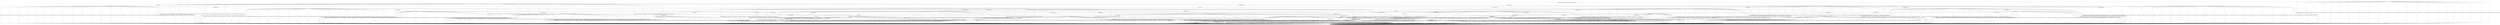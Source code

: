 digraph g {

	s0 [shape="circle" label="s0"];
	s1 [shape="circle" label="s1"];
	s2 [shape="circle" label="s2"];
	s3 [shape="circle" label="s3"];
	s4 [shape="circle" label="s4"];
	s5 [shape="circle" label="s5"];
	s6 [shape="circle" label="s6"];
	s7 [shape="circle" label="s7"];
	s8 [shape="circle" label="s8"];
	s9 [shape="circle" label="s9"];
	s10 [shape="circle" label="s10"];
	s11 [shape="circle" label="s11"];
	s12 [shape="circle" label="s12"];
	s13 [shape="circle" label="s13"];
	s14 [shape="circle" label="s14"];
	s15 [shape="circle" label="s15"];
	s16 [shape="circle" label="s16"];
	s17 [shape="circle" label="s17"];
	s18 [shape="circle" label="s18"];
	s19 [shape="circle" label="s19"];
	s20 [shape="circle" label="s20"];
	s21 [shape="circle" label="s21"];
	s22 [shape="circle" label="s22"];
	s23 [shape="circle" label="s23"];
	s24 [shape="circle" label="s24"];
	s25 [shape="circle" label="s25"];
	s26 [shape="circle" label="s26"];
	s0 -> s1 [label="ClientHelloRSAReset / SERVER_HELLOCERTIFICATECERTIFICATE_REQUESTSERVER_HELLO_DONE"];
	s0 -> s2 [label="ClientKeyExchange / Alert1.0ConnectionClosed"];
	s0 -> s2 [label="EmptyCertificate / Alert1.0ConnectionClosed"];
	s0 -> s2 [label="ChangeCipherSpec / Alert1.0ConnectionClosed"];
	s0 -> s2 [label="Finished / Alert1.0ConnectionClosed"];
	s0 -> s2 [label="ApplicationData / Alert2.10ConnectionClosed"];
	s0 -> s2 [label="ApplicationDataEmpty / Alert1.0ConnectionClosed"];
	s0 -> s2 [label="ClientCertificateValid / Alert1.0ConnectionClosed"];
	s0 -> s2 [label="ClientCertificateInvalid / Alert1.0ConnectionClosed"];
	s0 -> s2 [label="ClientCertificateVerify / Alert1.0ConnectionClosed"];
	s0 -> s2 [label="CertificateRequest / Alert2.10ConnectionClosed"];
	s0 -> s2 [label="HelloVerifyRequest / Alert2.10ConnectionClosed"];
	s0 -> s2 [label="DHClientKeyExchange / Alert1.0ConnectionClosed"];
	s0 -> s2 [label="DHEServerKeyExchange / Alert1.0ConnectionClosed"];
	s0 -> s2 [label="ECDHClientKeyExchange / Alert1.0ConnectionClosed"];
	s0 -> s2 [label="ECDHEServerKeyExchange / Alert1.0ConnectionClosed"];
	s0 -> s2 [label="ServerHelloDone / Alert1.0ConnectionClosed"];
	s0 -> s2 [label="Alert / Alert1.0ConnectionClosed"];
	s0 -> s2 [label="SSL2ClientHello / Alert1.0ConnectionClosed"];
	s0 -> s2 [label="HelloRequest / Alert2.10ConnectionClosed"];
	s0 -> s2 [label="EncryptedExtensionMessage / Alert1.0ConnectionClosed"];
	s0 -> s2 [label="ServerHello / Alert2.10ConnectionClosed"];
	s0 -> s2 [label="ClientCertificateVerifyInvalid / Alert1.0ConnectionClosed"];
	s1 -> s2 [label="ClientHelloRSAReset / Alert1.0ConnectionClosed"];
	s1 -> s2 [label="ClientKeyExchange / Alert1.0ConnectionClosed"];
	s1 -> s2 [label="EmptyCertificate / Alert1.0ConnectionClosed"];
	s1 -> s2 [label="ChangeCipherSpec / Alert1.0ConnectionClosed"];
	s1 -> s2 [label="Finished / Alert1.0ConnectionClosed"];
	s1 -> s2 [label="ApplicationData / Alert2.10ConnectionClosed"];
	s1 -> s2 [label="ApplicationDataEmpty / Alert1.0ConnectionClosed"];
	s1 -> s3 [label="ClientCertificateValid / Empty"];
	s1 -> s2 [label="ClientCertificateInvalid / Alert1.0ConnectionClosed"];
	s1 -> s2 [label="ClientCertificateVerify / Alert1.0ConnectionClosed"];
	s1 -> s4 [label="CertificateRequest / Empty"];
	s1 -> s2 [label="HelloVerifyRequest / Alert1.0ConnectionClosed"];
	s1 -> s2 [label="DHClientKeyExchange / Alert1.0ConnectionClosed"];
	s1 -> s2 [label="DHEServerKeyExchange / Alert1.0ConnectionClosed"];
	s1 -> s2 [label="ECDHClientKeyExchange / Alert1.0ConnectionClosed"];
	s1 -> s2 [label="ECDHEServerKeyExchange / Alert1.0ConnectionClosed"];
	s1 -> s2 [label="ServerHelloDone / Alert1.0ConnectionClosed"];
	s1 -> s2 [label="Alert / Alert1.0ConnectionClosed"];
	s1 -> s2 [label="SSL2ClientHello / Alert1.0ConnectionClosed"];
	s1 -> s2 [label="HelloRequest / Alert2.10ConnectionClosed"];
	s1 -> s2 [label="EncryptedExtensionMessage / Alert1.0ConnectionClosed"];
	s1 -> s6 [label="ServerHello / Empty"];
	s1 -> s2 [label="ClientCertificateVerifyInvalid / Alert1.0ConnectionClosed"];
	s2 -> s2 [label="ClientHelloRSAReset / ConnectionClosed"];
	s2 -> s2 [label="ClientKeyExchange / ConnectionClosed"];
	s2 -> s2 [label="EmptyCertificate / ConnectionClosed"];
	s2 -> s2 [label="ChangeCipherSpec / ConnectionClosed"];
	s2 -> s2 [label="Finished / ConnectionClosed"];
	s2 -> s2 [label="ApplicationData / ConnectionClosed"];
	s2 -> s2 [label="ApplicationDataEmpty / ConnectionClosed"];
	s2 -> s2 [label="ClientCertificateValid / ConnectionClosed"];
	s2 -> s2 [label="ClientCertificateInvalid / ConnectionClosed"];
	s2 -> s2 [label="ClientCertificateVerify / ConnectionClosed"];
	s2 -> s2 [label="CertificateRequest / ConnectionClosed"];
	s2 -> s2 [label="HelloVerifyRequest / ConnectionClosed"];
	s2 -> s2 [label="DHClientKeyExchange / ConnectionClosed"];
	s2 -> s2 [label="DHEServerKeyExchange / ConnectionClosed"];
	s2 -> s2 [label="ECDHClientKeyExchange / ConnectionClosed"];
	s2 -> s2 [label="ECDHEServerKeyExchange / ConnectionClosed"];
	s2 -> s2 [label="ServerHelloDone / ConnectionClosed"];
	s2 -> s2 [label="Alert / ConnectionClosed"];
	s2 -> s2 [label="SSL2ClientHello / ConnectionClosed"];
	s2 -> s2 [label="HelloRequest / ConnectionClosed"];
	s2 -> s2 [label="EncryptedExtensionMessage / ConnectionClosed"];
	s2 -> s2 [label="ServerHello / ConnectionClosed"];
	s2 -> s2 [label="ClientCertificateVerifyInvalid / ConnectionClosed"];
	s3 -> s2 [label="ClientHelloRSAReset / Alert1.0ConnectionClosed"];
	s3 -> s9 [label="ClientKeyExchange / Empty"];
	s3 -> s2 [label="EmptyCertificate / Alert1.0ConnectionClosed"];
	s3 -> s2 [label="ChangeCipherSpec / Alert1.0ConnectionClosed"];
	s3 -> s2 [label="Finished / Alert1.0ConnectionClosed"];
	s3 -> s2 [label="ApplicationData / Alert2.10ConnectionClosed"];
	s3 -> s2 [label="ApplicationDataEmpty / Alert1.0ConnectionClosed"];
	s3 -> s2 [label="ClientCertificateValid / Alert1.0ConnectionClosed"];
	s3 -> s2 [label="ClientCertificateInvalid / Alert1.0ConnectionClosed"];
	s3 -> s2 [label="ClientCertificateVerify / Alert1.0ConnectionClosed"];
	s3 -> s5 [label="CertificateRequest / Empty"];
	s3 -> s2 [label="HelloVerifyRequest / Alert1.0ConnectionClosed"];
	s3 -> s2 [label="DHClientKeyExchange / Alert1.0ConnectionClosed"];
	s3 -> s2 [label="DHEServerKeyExchange / Alert1.0ConnectionClosed"];
	s3 -> s2 [label="ECDHClientKeyExchange / Alert1.0ConnectionClosed"];
	s3 -> s2 [label="ECDHEServerKeyExchange / Alert1.0ConnectionClosed"];
	s3 -> s13 [label="ServerHelloDone / Empty"];
	s3 -> s2 [label="Alert / Alert1.0ConnectionClosed"];
	s3 -> s2 [label="SSL2ClientHello / Alert1.0ConnectionClosed"];
	s3 -> s2 [label="HelloRequest / Alert2.10ConnectionClosed"];
	s3 -> s2 [label="EncryptedExtensionMessage / Alert1.0ConnectionClosed"];
	s3 -> s7 [label="ServerHello / Empty"];
	s3 -> s2 [label="ClientCertificateVerifyInvalid / Alert1.0ConnectionClosed"];
	s4 -> s2 [label="ClientHelloRSAReset / Alert1.0ConnectionClosed"];
	s4 -> s2 [label="ClientKeyExchange / Alert1.0ConnectionClosed"];
	s4 -> s2 [label="EmptyCertificate / Alert1.0ConnectionClosed"];
	s4 -> s2 [label="ChangeCipherSpec / Alert1.0ConnectionClosed"];
	s4 -> s2 [label="Finished / Alert1.0ConnectionClosed"];
	s4 -> s2 [label="ApplicationData / Alert2.10ConnectionClosed"];
	s4 -> s2 [label="ApplicationDataEmpty / Alert1.0ConnectionClosed"];
	s4 -> s5 [label="ClientCertificateValid / Empty"];
	s4 -> s2 [label="ClientCertificateInvalid / Alert1.0ConnectionClosed"];
	s4 -> s2 [label="ClientCertificateVerify / Alert1.0ConnectionClosed"];
	s4 -> s2 [label="CertificateRequest / Alert1.0ConnectionClosed"];
	s4 -> s2 [label="HelloVerifyRequest / Alert1.0ConnectionClosed"];
	s4 -> s2 [label="DHClientKeyExchange / Alert1.0ConnectionClosed"];
	s4 -> s2 [label="DHEServerKeyExchange / Alert1.0ConnectionClosed"];
	s4 -> s2 [label="ECDHClientKeyExchange / Alert1.0ConnectionClosed"];
	s4 -> s2 [label="ECDHEServerKeyExchange / Alert1.0ConnectionClosed"];
	s4 -> s2 [label="ServerHelloDone / Alert1.0ConnectionClosed"];
	s4 -> s2 [label="Alert / Alert1.0ConnectionClosed"];
	s4 -> s2 [label="SSL2ClientHello / Alert1.0ConnectionClosed"];
	s4 -> s2 [label="HelloRequest / Alert2.10ConnectionClosed"];
	s4 -> s2 [label="EncryptedExtensionMessage / Alert1.0ConnectionClosed"];
	s4 -> s8 [label="ServerHello / Empty"];
	s4 -> s2 [label="ClientCertificateVerifyInvalid / Alert1.0ConnectionClosed"];
	s5 -> s2 [label="ClientHelloRSAReset / Alert1.0ConnectionClosed"];
	s5 -> s10 [label="ClientKeyExchange / Empty"];
	s5 -> s2 [label="EmptyCertificate / Alert1.0ConnectionClosed"];
	s5 -> s2 [label="ChangeCipherSpec / Alert1.0ConnectionClosed"];
	s5 -> s2 [label="Finished / Alert1.0ConnectionClosed"];
	s5 -> s2 [label="ApplicationData / Alert2.10ConnectionClosed"];
	s5 -> s2 [label="ApplicationDataEmpty / Alert1.0ConnectionClosed"];
	s5 -> s2 [label="ClientCertificateValid / Alert1.0ConnectionClosed"];
	s5 -> s2 [label="ClientCertificateInvalid / Alert1.0ConnectionClosed"];
	s5 -> s2 [label="ClientCertificateVerify / Alert1.0ConnectionClosed"];
	s5 -> s2 [label="CertificateRequest / Alert1.0ConnectionClosed"];
	s5 -> s2 [label="HelloVerifyRequest / Alert1.0ConnectionClosed"];
	s5 -> s2 [label="DHClientKeyExchange / Alert1.0ConnectionClosed"];
	s5 -> s2 [label="DHEServerKeyExchange / Alert1.0ConnectionClosed"];
	s5 -> s2 [label="ECDHClientKeyExchange / Alert1.0ConnectionClosed"];
	s5 -> s2 [label="ECDHEServerKeyExchange / Alert1.0ConnectionClosed"];
	s5 -> s15 [label="ServerHelloDone / Empty"];
	s5 -> s2 [label="Alert / Alert1.0ConnectionClosed"];
	s5 -> s2 [label="SSL2ClientHello / Alert1.0ConnectionClosed"];
	s5 -> s2 [label="HelloRequest / Alert2.10ConnectionClosed"];
	s5 -> s2 [label="EncryptedExtensionMessage / Alert1.0ConnectionClosed"];
	s5 -> s12 [label="ServerHello / Empty"];
	s5 -> s2 [label="ClientCertificateVerifyInvalid / Alert1.0ConnectionClosed"];
	s6 -> s2 [label="ClientHelloRSAReset / Alert1.0ConnectionClosed"];
	s6 -> s2 [label="ClientKeyExchange / Alert1.0ConnectionClosed"];
	s6 -> s2 [label="EmptyCertificate / Alert1.0ConnectionClosed"];
	s6 -> s2 [label="ChangeCipherSpec / Alert1.0ConnectionClosed"];
	s6 -> s2 [label="Finished / Alert1.0ConnectionClosed"];
	s6 -> s2 [label="ApplicationData / Alert2.10ConnectionClosed"];
	s6 -> s2 [label="ApplicationDataEmpty / Alert1.0ConnectionClosed"];
	s6 -> s7 [label="ClientCertificateValid / Empty"];
	s6 -> s2 [label="ClientCertificateInvalid / Alert1.0ConnectionClosed"];
	s6 -> s2 [label="ClientCertificateVerify / Alert1.0ConnectionClosed"];
	s6 -> s8 [label="CertificateRequest / Empty"];
	s6 -> s2 [label="HelloVerifyRequest / Alert1.0ConnectionClosed"];
	s6 -> s2 [label="DHClientKeyExchange / Alert1.0ConnectionClosed"];
	s6 -> s2 [label="DHEServerKeyExchange / Alert1.0ConnectionClosed"];
	s6 -> s2 [label="ECDHClientKeyExchange / Alert1.0ConnectionClosed"];
	s6 -> s2 [label="ECDHEServerKeyExchange / Alert1.0ConnectionClosed"];
	s6 -> s2 [label="ServerHelloDone / Alert1.0ConnectionClosed"];
	s6 -> s2 [label="Alert / Alert1.0ConnectionClosed"];
	s6 -> s2 [label="SSL2ClientHello / Alert1.0ConnectionClosed"];
	s6 -> s2 [label="HelloRequest / Alert2.10ConnectionClosed"];
	s6 -> s2 [label="EncryptedExtensionMessage / Alert1.0ConnectionClosed"];
	s6 -> s2 [label="ServerHello / Alert1.0ConnectionClosed"];
	s6 -> s2 [label="ClientCertificateVerifyInvalid / Alert1.0ConnectionClosed"];
	s7 -> s2 [label="ClientHelloRSAReset / Alert1.0ConnectionClosed"];
	s7 -> s11 [label="ClientKeyExchange / Empty"];
	s7 -> s2 [label="EmptyCertificate / Alert1.0ConnectionClosed"];
	s7 -> s2 [label="ChangeCipherSpec / Alert1.0ConnectionClosed"];
	s7 -> s2 [label="Finished / Alert1.0ConnectionClosed"];
	s7 -> s2 [label="ApplicationData / Alert2.10ConnectionClosed"];
	s7 -> s2 [label="ApplicationDataEmpty / Alert1.0ConnectionClosed"];
	s7 -> s2 [label="ClientCertificateValid / Alert1.0ConnectionClosed"];
	s7 -> s2 [label="ClientCertificateInvalid / Alert1.0ConnectionClosed"];
	s7 -> s2 [label="ClientCertificateVerify / Alert1.0ConnectionClosed"];
	s7 -> s12 [label="CertificateRequest / Empty"];
	s7 -> s2 [label="HelloVerifyRequest / Alert1.0ConnectionClosed"];
	s7 -> s2 [label="DHClientKeyExchange / Alert1.0ConnectionClosed"];
	s7 -> s2 [label="DHEServerKeyExchange / Alert1.0ConnectionClosed"];
	s7 -> s2 [label="ECDHClientKeyExchange / Alert1.0ConnectionClosed"];
	s7 -> s2 [label="ECDHEServerKeyExchange / Alert1.0ConnectionClosed"];
	s7 -> s16 [label="ServerHelloDone / Empty"];
	s7 -> s2 [label="Alert / Alert1.0ConnectionClosed"];
	s7 -> s2 [label="SSL2ClientHello / Alert1.0ConnectionClosed"];
	s7 -> s2 [label="HelloRequest / Alert2.10ConnectionClosed"];
	s7 -> s2 [label="EncryptedExtensionMessage / Alert1.0ConnectionClosed"];
	s7 -> s2 [label="ServerHello / Alert1.0ConnectionClosed"];
	s7 -> s2 [label="ClientCertificateVerifyInvalid / Alert1.0ConnectionClosed"];
	s8 -> s2 [label="ClientHelloRSAReset / Alert1.0ConnectionClosed"];
	s8 -> s2 [label="ClientKeyExchange / Alert1.0ConnectionClosed"];
	s8 -> s2 [label="EmptyCertificate / Alert1.0ConnectionClosed"];
	s8 -> s2 [label="ChangeCipherSpec / Alert1.0ConnectionClosed"];
	s8 -> s2 [label="Finished / Alert1.0ConnectionClosed"];
	s8 -> s2 [label="ApplicationData / Alert2.10ConnectionClosed"];
	s8 -> s2 [label="ApplicationDataEmpty / Alert1.0ConnectionClosed"];
	s8 -> s12 [label="ClientCertificateValid / Empty"];
	s8 -> s2 [label="ClientCertificateInvalid / Alert1.0ConnectionClosed"];
	s8 -> s2 [label="ClientCertificateVerify / Alert1.0ConnectionClosed"];
	s8 -> s2 [label="CertificateRequest / Alert1.0ConnectionClosed"];
	s8 -> s2 [label="HelloVerifyRequest / Alert1.0ConnectionClosed"];
	s8 -> s2 [label="DHClientKeyExchange / Alert1.0ConnectionClosed"];
	s8 -> s2 [label="DHEServerKeyExchange / Alert1.0ConnectionClosed"];
	s8 -> s2 [label="ECDHClientKeyExchange / Alert1.0ConnectionClosed"];
	s8 -> s2 [label="ECDHEServerKeyExchange / Alert1.0ConnectionClosed"];
	s8 -> s2 [label="ServerHelloDone / Alert1.0ConnectionClosed"];
	s8 -> s2 [label="Alert / Alert1.0ConnectionClosed"];
	s8 -> s2 [label="SSL2ClientHello / Alert1.0ConnectionClosed"];
	s8 -> s2 [label="HelloRequest / Alert2.10ConnectionClosed"];
	s8 -> s2 [label="EncryptedExtensionMessage / Alert1.0ConnectionClosed"];
	s8 -> s2 [label="ServerHello / Alert1.0ConnectionClosed"];
	s8 -> s2 [label="ClientCertificateVerifyInvalid / Alert1.0ConnectionClosed"];
	s9 -> s2 [label="ClientHelloRSAReset / Alert1.0ConnectionClosed"];
	s9 -> s2 [label="ClientKeyExchange / Alert1.0ConnectionClosed"];
	s9 -> s2 [label="EmptyCertificate / Alert1.0ConnectionClosed"];
	s9 -> s2 [label="ChangeCipherSpec / Alert1.0ConnectionClosed"];
	s9 -> s2 [label="Finished / Alert1.0ConnectionClosed"];
	s9 -> s2 [label="ApplicationData / Alert2.10ConnectionClosed"];
	s9 -> s2 [label="ApplicationDataEmpty / Alert1.0ConnectionClosed"];
	s9 -> s2 [label="ClientCertificateValid / Alert1.0ConnectionClosed"];
	s9 -> s2 [label="ClientCertificateInvalid / Alert1.0ConnectionClosed"];
	s9 -> s20 [label="ClientCertificateVerify / Empty"];
	s9 -> s24 [label="CertificateRequest / Empty"];
	s9 -> s2 [label="HelloVerifyRequest / Alert1.0ConnectionClosed"];
	s9 -> s2 [label="DHClientKeyExchange / Alert1.0ConnectionClosed"];
	s9 -> s2 [label="DHEServerKeyExchange / Alert1.0ConnectionClosed"];
	s9 -> s2 [label="ECDHClientKeyExchange / Alert1.0ConnectionClosed"];
	s9 -> s2 [label="ECDHEServerKeyExchange / Alert1.0ConnectionClosed"];
	s9 -> s25 [label="ServerHelloDone / Empty"];
	s9 -> s2 [label="Alert / Alert1.0ConnectionClosed"];
	s9 -> s2 [label="SSL2ClientHello / Alert1.0ConnectionClosed"];
	s9 -> s2 [label="HelloRequest / Alert2.10ConnectionClosed"];
	s9 -> s2 [label="EncryptedExtensionMessage / Alert1.0ConnectionClosed"];
	s9 -> s26 [label="ServerHello / Empty"];
	s9 -> s2 [label="ClientCertificateVerifyInvalid / Alert1.0ConnectionClosed"];
	s10 -> s2 [label="ClientHelloRSAReset / Alert1.0ConnectionClosed"];
	s10 -> s2 [label="ClientKeyExchange / Alert1.0ConnectionClosed"];
	s10 -> s2 [label="EmptyCertificate / Alert1.0ConnectionClosed"];
	s10 -> s2 [label="ChangeCipherSpec / Alert1.0ConnectionClosed"];
	s10 -> s2 [label="Finished / Alert1.0ConnectionClosed"];
	s10 -> s2 [label="ApplicationData / Alert2.10ConnectionClosed"];
	s10 -> s2 [label="ApplicationDataEmpty / Alert1.0ConnectionClosed"];
	s10 -> s2 [label="ClientCertificateValid / Alert1.0ConnectionClosed"];
	s10 -> s2 [label="ClientCertificateInvalid / Alert1.0ConnectionClosed"];
	s10 -> s21 [label="ClientCertificateVerify / Empty"];
	s10 -> s2 [label="CertificateRequest / Alert1.0ConnectionClosed"];
	s10 -> s2 [label="HelloVerifyRequest / Alert1.0ConnectionClosed"];
	s10 -> s2 [label="DHClientKeyExchange / Alert1.0ConnectionClosed"];
	s10 -> s2 [label="DHEServerKeyExchange / Alert1.0ConnectionClosed"];
	s10 -> s2 [label="ECDHClientKeyExchange / Alert1.0ConnectionClosed"];
	s10 -> s2 [label="ECDHEServerKeyExchange / Alert1.0ConnectionClosed"];
	s10 -> s17 [label="ServerHelloDone / Empty"];
	s10 -> s2 [label="Alert / Alert1.0ConnectionClosed"];
	s10 -> s2 [label="SSL2ClientHello / Alert1.0ConnectionClosed"];
	s10 -> s2 [label="HelloRequest / Alert2.10ConnectionClosed"];
	s10 -> s2 [label="EncryptedExtensionMessage / Alert1.0ConnectionClosed"];
	s10 -> s18 [label="ServerHello / Empty"];
	s10 -> s2 [label="ClientCertificateVerifyInvalid / Alert1.0ConnectionClosed"];
	s11 -> s2 [label="ClientHelloRSAReset / Alert1.0ConnectionClosed"];
	s11 -> s2 [label="ClientKeyExchange / Alert1.0ConnectionClosed"];
	s11 -> s2 [label="EmptyCertificate / Alert1.0ConnectionClosed"];
	s11 -> s2 [label="ChangeCipherSpec / Alert1.0ConnectionClosed"];
	s11 -> s2 [label="Finished / Alert1.0ConnectionClosed"];
	s11 -> s2 [label="ApplicationData / Alert2.10ConnectionClosed"];
	s11 -> s2 [label="ApplicationDataEmpty / Alert1.0ConnectionClosed"];
	s11 -> s2 [label="ClientCertificateValid / Alert1.0ConnectionClosed"];
	s11 -> s2 [label="ClientCertificateInvalid / Alert1.0ConnectionClosed"];
	s11 -> s23 [label="ClientCertificateVerify / Empty"];
	s11 -> s18 [label="CertificateRequest / Empty"];
	s11 -> s2 [label="HelloVerifyRequest / Alert1.0ConnectionClosed"];
	s11 -> s2 [label="DHClientKeyExchange / Alert1.0ConnectionClosed"];
	s11 -> s2 [label="DHEServerKeyExchange / Alert1.0ConnectionClosed"];
	s11 -> s2 [label="ECDHClientKeyExchange / Alert1.0ConnectionClosed"];
	s11 -> s2 [label="ECDHEServerKeyExchange / Alert1.0ConnectionClosed"];
	s11 -> s19 [label="ServerHelloDone / Empty"];
	s11 -> s2 [label="Alert / Alert1.0ConnectionClosed"];
	s11 -> s2 [label="SSL2ClientHello / Alert1.0ConnectionClosed"];
	s11 -> s2 [label="HelloRequest / Alert2.10ConnectionClosed"];
	s11 -> s2 [label="EncryptedExtensionMessage / Alert1.0ConnectionClosed"];
	s11 -> s2 [label="ServerHello / Alert1.0ConnectionClosed"];
	s11 -> s2 [label="ClientCertificateVerifyInvalid / Alert1.0ConnectionClosed"];
	s12 -> s2 [label="ClientHelloRSAReset / Alert1.0ConnectionClosed"];
	s12 -> s18 [label="ClientKeyExchange / Empty"];
	s12 -> s2 [label="EmptyCertificate / Alert1.0ConnectionClosed"];
	s12 -> s2 [label="ChangeCipherSpec / Alert1.0ConnectionClosed"];
	s12 -> s2 [label="Finished / Alert1.0ConnectionClosed"];
	s12 -> s2 [label="ApplicationData / Alert2.10ConnectionClosed"];
	s12 -> s2 [label="ApplicationDataEmpty / Alert1.0ConnectionClosed"];
	s12 -> s2 [label="ClientCertificateValid / Alert1.0ConnectionClosed"];
	s12 -> s2 [label="ClientCertificateInvalid / Alert1.0ConnectionClosed"];
	s12 -> s2 [label="ClientCertificateVerify / Alert1.0ConnectionClosed"];
	s12 -> s2 [label="CertificateRequest / Alert1.0ConnectionClosed"];
	s12 -> s2 [label="HelloVerifyRequest / Alert1.0ConnectionClosed"];
	s12 -> s2 [label="DHClientKeyExchange / Alert1.0ConnectionClosed"];
	s12 -> s2 [label="DHEServerKeyExchange / Alert1.0ConnectionClosed"];
	s12 -> s2 [label="ECDHClientKeyExchange / Alert1.0ConnectionClosed"];
	s12 -> s2 [label="ECDHEServerKeyExchange / Alert1.0ConnectionClosed"];
	s12 -> s12 [label="ServerHelloDone / Empty"];
	s12 -> s2 [label="Alert / Alert1.0ConnectionClosed"];
	s12 -> s2 [label="SSL2ClientHello / Alert1.0ConnectionClosed"];
	s12 -> s2 [label="HelloRequest / Alert2.10ConnectionClosed"];
	s12 -> s2 [label="EncryptedExtensionMessage / Alert1.0ConnectionClosed"];
	s12 -> s2 [label="ServerHello / Alert1.0ConnectionClosed"];
	s12 -> s2 [label="ClientCertificateVerifyInvalid / Alert1.0ConnectionClosed"];
	s13 -> s2 [label="ClientHelloRSAReset / Alert1.0ConnectionClosed"];
	s13 -> s14 [label="ClientKeyExchange / Empty"];
	s13 -> s2 [label="EmptyCertificate / Alert1.0ConnectionClosed"];
	s13 -> s2 [label="ChangeCipherSpec / Alert1.0ConnectionClosed"];
	s13 -> s2 [label="Finished / Alert1.0ConnectionClosed"];
	s13 -> s2 [label="ApplicationData / Alert2.10ConnectionClosed"];
	s13 -> s2 [label="ApplicationDataEmpty / Alert1.0ConnectionClosed"];
	s13 -> s2 [label="ClientCertificateValid / Alert1.0ConnectionClosed"];
	s13 -> s2 [label="ClientCertificateInvalid / Alert1.0ConnectionClosed"];
	s13 -> s2 [label="ClientCertificateVerify / Alert1.0ConnectionClosed"];
	s13 -> s15 [label="CertificateRequest / Empty"];
	s13 -> s2 [label="HelloVerifyRequest / Alert1.0ConnectionClosed"];
	s13 -> s2 [label="DHClientKeyExchange / Alert1.0ConnectionClosed"];
	s13 -> s2 [label="DHEServerKeyExchange / Alert1.0ConnectionClosed"];
	s13 -> s2 [label="ECDHClientKeyExchange / Alert1.0ConnectionClosed"];
	s13 -> s2 [label="ECDHEServerKeyExchange / Alert1.0ConnectionClosed"];
	s13 -> s2 [label="ServerHelloDone / Alert1.0ConnectionClosed"];
	s13 -> s2 [label="Alert / Alert1.0ConnectionClosed"];
	s13 -> s2 [label="SSL2ClientHello / Alert1.0ConnectionClosed"];
	s13 -> s2 [label="HelloRequest / Alert2.10ConnectionClosed"];
	s13 -> s2 [label="EncryptedExtensionMessage / Alert1.0ConnectionClosed"];
	s13 -> s16 [label="ServerHello / Empty"];
	s13 -> s2 [label="ClientCertificateVerifyInvalid / Alert1.0ConnectionClosed"];
	s14 -> s2 [label="ClientHelloRSAReset / Alert1.0ConnectionClosed"];
	s14 -> s2 [label="ClientKeyExchange / Alert1.0ConnectionClosed"];
	s14 -> s2 [label="EmptyCertificate / Alert1.0ConnectionClosed"];
	s14 -> s2 [label="ChangeCipherSpec / Alert1.0ConnectionClosed"];
	s14 -> s2 [label="Finished / Alert1.0ConnectionClosed"];
	s14 -> s2 [label="ApplicationData / Alert2.10ConnectionClosed"];
	s14 -> s2 [label="ApplicationDataEmpty / Alert1.0ConnectionClosed"];
	s14 -> s2 [label="ClientCertificateValid / Alert1.0ConnectionClosed"];
	s14 -> s2 [label="ClientCertificateInvalid / Alert1.0ConnectionClosed"];
	s14 -> s22 [label="ClientCertificateVerify / Empty"];
	s14 -> s17 [label="CertificateRequest / Empty"];
	s14 -> s2 [label="HelloVerifyRequest / Alert1.0ConnectionClosed"];
	s14 -> s2 [label="DHClientKeyExchange / Alert1.0ConnectionClosed"];
	s14 -> s2 [label="DHEServerKeyExchange / Alert1.0ConnectionClosed"];
	s14 -> s2 [label="ECDHClientKeyExchange / Alert1.0ConnectionClosed"];
	s14 -> s2 [label="ECDHEServerKeyExchange / Alert1.0ConnectionClosed"];
	s14 -> s2 [label="ServerHelloDone / Alert1.0ConnectionClosed"];
	s14 -> s2 [label="Alert / Alert1.0ConnectionClosed"];
	s14 -> s2 [label="SSL2ClientHello / Alert1.0ConnectionClosed"];
	s14 -> s2 [label="HelloRequest / Alert2.10ConnectionClosed"];
	s14 -> s2 [label="EncryptedExtensionMessage / Alert1.0ConnectionClosed"];
	s14 -> s19 [label="ServerHello / Empty"];
	s14 -> s2 [label="ClientCertificateVerifyInvalid / Alert1.0ConnectionClosed"];
	s15 -> s2 [label="ClientHelloRSAReset / Alert1.0ConnectionClosed"];
	s15 -> s17 [label="ClientKeyExchange / Empty"];
	s15 -> s2 [label="EmptyCertificate / Alert1.0ConnectionClosed"];
	s15 -> s2 [label="ChangeCipherSpec / Alert1.0ConnectionClosed"];
	s15 -> s2 [label="Finished / Alert1.0ConnectionClosed"];
	s15 -> s2 [label="ApplicationData / Alert2.10ConnectionClosed"];
	s15 -> s2 [label="ApplicationDataEmpty / Alert1.0ConnectionClosed"];
	s15 -> s2 [label="ClientCertificateValid / Alert1.0ConnectionClosed"];
	s15 -> s2 [label="ClientCertificateInvalid / Alert1.0ConnectionClosed"];
	s15 -> s2 [label="ClientCertificateVerify / Alert1.0ConnectionClosed"];
	s15 -> s2 [label="CertificateRequest / Alert1.0ConnectionClosed"];
	s15 -> s2 [label="HelloVerifyRequest / Alert1.0ConnectionClosed"];
	s15 -> s2 [label="DHClientKeyExchange / Alert1.0ConnectionClosed"];
	s15 -> s2 [label="DHEServerKeyExchange / Alert1.0ConnectionClosed"];
	s15 -> s2 [label="ECDHClientKeyExchange / Alert1.0ConnectionClosed"];
	s15 -> s2 [label="ECDHEServerKeyExchange / Alert1.0ConnectionClosed"];
	s15 -> s2 [label="ServerHelloDone / Alert1.0ConnectionClosed"];
	s15 -> s2 [label="Alert / Alert1.0ConnectionClosed"];
	s15 -> s2 [label="SSL2ClientHello / Alert1.0ConnectionClosed"];
	s15 -> s2 [label="HelloRequest / Alert2.10ConnectionClosed"];
	s15 -> s2 [label="EncryptedExtensionMessage / Alert1.0ConnectionClosed"];
	s15 -> s12 [label="ServerHello / Empty"];
	s15 -> s2 [label="ClientCertificateVerifyInvalid / Alert1.0ConnectionClosed"];
	s16 -> s2 [label="ClientHelloRSAReset / Alert1.0ConnectionClosed"];
	s16 -> s19 [label="ClientKeyExchange / Empty"];
	s16 -> s2 [label="EmptyCertificate / Alert1.0ConnectionClosed"];
	s16 -> s2 [label="ChangeCipherSpec / Alert1.0ConnectionClosed"];
	s16 -> s2 [label="Finished / Alert1.0ConnectionClosed"];
	s16 -> s2 [label="ApplicationData / Alert2.10ConnectionClosed"];
	s16 -> s2 [label="ApplicationDataEmpty / Alert1.0ConnectionClosed"];
	s16 -> s2 [label="ClientCertificateValid / Alert1.0ConnectionClosed"];
	s16 -> s2 [label="ClientCertificateInvalid / Alert1.0ConnectionClosed"];
	s16 -> s2 [label="ClientCertificateVerify / Alert1.0ConnectionClosed"];
	s16 -> s12 [label="CertificateRequest / Empty"];
	s16 -> s2 [label="HelloVerifyRequest / Alert1.0ConnectionClosed"];
	s16 -> s2 [label="DHClientKeyExchange / Alert1.0ConnectionClosed"];
	s16 -> s2 [label="DHEServerKeyExchange / Alert1.0ConnectionClosed"];
	s16 -> s2 [label="ECDHClientKeyExchange / Alert1.0ConnectionClosed"];
	s16 -> s2 [label="ECDHEServerKeyExchange / Alert1.0ConnectionClosed"];
	s16 -> s2 [label="ServerHelloDone / Alert1.0ConnectionClosed"];
	s16 -> s2 [label="Alert / Alert1.0ConnectionClosed"];
	s16 -> s2 [label="SSL2ClientHello / Alert1.0ConnectionClosed"];
	s16 -> s2 [label="HelloRequest / Alert2.10ConnectionClosed"];
	s16 -> s2 [label="EncryptedExtensionMessage / Alert1.0ConnectionClosed"];
	s16 -> s2 [label="ServerHello / Alert1.0ConnectionClosed"];
	s16 -> s2 [label="ClientCertificateVerifyInvalid / Alert1.0ConnectionClosed"];
	s17 -> s2 [label="ClientHelloRSAReset / Alert1.0ConnectionClosed"];
	s17 -> s2 [label="ClientKeyExchange / Alert1.0ConnectionClosed"];
	s17 -> s2 [label="EmptyCertificate / Alert1.0ConnectionClosed"];
	s17 -> s2 [label="ChangeCipherSpec / Alert1.0ConnectionClosed"];
	s17 -> s2 [label="Finished / Alert1.0ConnectionClosed"];
	s17 -> s2 [label="ApplicationData / Alert2.10ConnectionClosed"];
	s17 -> s2 [label="ApplicationDataEmpty / Alert1.0ConnectionClosed"];
	s17 -> s2 [label="ClientCertificateValid / Alert1.0ConnectionClosed"];
	s17 -> s2 [label="ClientCertificateInvalid / Alert1.0ConnectionClosed"];
	s17 -> s17 [label="ClientCertificateVerify / Empty"];
	s17 -> s2 [label="CertificateRequest / Alert1.0ConnectionClosed"];
	s17 -> s2 [label="HelloVerifyRequest / Alert1.0ConnectionClosed"];
	s17 -> s2 [label="DHClientKeyExchange / Alert1.0ConnectionClosed"];
	s17 -> s2 [label="DHEServerKeyExchange / Alert1.0ConnectionClosed"];
	s17 -> s2 [label="ECDHClientKeyExchange / Alert1.0ConnectionClosed"];
	s17 -> s2 [label="ECDHEServerKeyExchange / Alert1.0ConnectionClosed"];
	s17 -> s2 [label="ServerHelloDone / Alert1.0ConnectionClosed"];
	s17 -> s2 [label="Alert / Alert1.0ConnectionClosed"];
	s17 -> s2 [label="SSL2ClientHello / Alert1.0ConnectionClosed"];
	s17 -> s2 [label="HelloRequest / Alert2.10ConnectionClosed"];
	s17 -> s2 [label="EncryptedExtensionMessage / Alert1.0ConnectionClosed"];
	s17 -> s18 [label="ServerHello / Empty"];
	s17 -> s2 [label="ClientCertificateVerifyInvalid / Alert1.0ConnectionClosed"];
	s18 -> s2 [label="ClientHelloRSAReset / Alert1.0ConnectionClosed"];
	s18 -> s2 [label="ClientKeyExchange / Alert1.0ConnectionClosed"];
	s18 -> s2 [label="EmptyCertificate / Alert1.0ConnectionClosed"];
	s18 -> s2 [label="ChangeCipherSpec / Alert1.0ConnectionClosed"];
	s18 -> s2 [label="Finished / Alert1.0ConnectionClosed"];
	s18 -> s2 [label="ApplicationData / Alert2.10ConnectionClosed"];
	s18 -> s2 [label="ApplicationDataEmpty / Alert1.0ConnectionClosed"];
	s18 -> s2 [label="ClientCertificateValid / Alert1.0ConnectionClosed"];
	s18 -> s2 [label="ClientCertificateInvalid / Alert1.0ConnectionClosed"];
	s18 -> s18 [label="ClientCertificateVerify / Empty"];
	s18 -> s2 [label="CertificateRequest / Alert1.0ConnectionClosed"];
	s18 -> s2 [label="HelloVerifyRequest / Alert1.0ConnectionClosed"];
	s18 -> s2 [label="DHClientKeyExchange / Alert1.0ConnectionClosed"];
	s18 -> s2 [label="DHEServerKeyExchange / Alert1.0ConnectionClosed"];
	s18 -> s2 [label="ECDHClientKeyExchange / Alert1.0ConnectionClosed"];
	s18 -> s2 [label="ECDHEServerKeyExchange / Alert1.0ConnectionClosed"];
	s18 -> s18 [label="ServerHelloDone / Empty"];
	s18 -> s2 [label="Alert / Alert1.0ConnectionClosed"];
	s18 -> s2 [label="SSL2ClientHello / Alert1.0ConnectionClosed"];
	s18 -> s2 [label="HelloRequest / Alert2.10ConnectionClosed"];
	s18 -> s2 [label="EncryptedExtensionMessage / Alert1.0ConnectionClosed"];
	s18 -> s2 [label="ServerHello / Alert1.0ConnectionClosed"];
	s18 -> s2 [label="ClientCertificateVerifyInvalid / Alert1.0ConnectionClosed"];
	s19 -> s2 [label="ClientHelloRSAReset / Alert1.0ConnectionClosed"];
	s19 -> s2 [label="ClientKeyExchange / Alert1.0ConnectionClosed"];
	s19 -> s2 [label="EmptyCertificate / Alert1.0ConnectionClosed"];
	s19 -> s2 [label="ChangeCipherSpec / Alert1.0ConnectionClosed"];
	s19 -> s2 [label="Finished / Alert1.0ConnectionClosed"];
	s19 -> s2 [label="ApplicationData / Alert2.10ConnectionClosed"];
	s19 -> s2 [label="ApplicationDataEmpty / Alert1.0ConnectionClosed"];
	s19 -> s2 [label="ClientCertificateValid / Alert1.0ConnectionClosed"];
	s19 -> s2 [label="ClientCertificateInvalid / Alert1.0ConnectionClosed"];
	s19 -> s19 [label="ClientCertificateVerify / Empty"];
	s19 -> s18 [label="CertificateRequest / Empty"];
	s19 -> s2 [label="HelloVerifyRequest / Alert1.0ConnectionClosed"];
	s19 -> s2 [label="DHClientKeyExchange / Alert1.0ConnectionClosed"];
	s19 -> s2 [label="DHEServerKeyExchange / Alert1.0ConnectionClosed"];
	s19 -> s2 [label="ECDHClientKeyExchange / Alert1.0ConnectionClosed"];
	s19 -> s2 [label="ECDHEServerKeyExchange / Alert1.0ConnectionClosed"];
	s19 -> s2 [label="ServerHelloDone / Alert1.0ConnectionClosed"];
	s19 -> s2 [label="Alert / Alert1.0ConnectionClosed"];
	s19 -> s2 [label="SSL2ClientHello / Alert1.0ConnectionClosed"];
	s19 -> s2 [label="HelloRequest / Alert2.10ConnectionClosed"];
	s19 -> s2 [label="EncryptedExtensionMessage / Alert1.0ConnectionClosed"];
	s19 -> s2 [label="ServerHello / Alert1.0ConnectionClosed"];
	s19 -> s2 [label="ClientCertificateVerifyInvalid / Alert1.0ConnectionClosed"];
	s20 -> s2 [label="ClientHelloRSAReset / Alert1.0ConnectionClosed"];
	s20 -> s2 [label="ClientKeyExchange / Alert1.0ConnectionClosed"];
	s20 -> s2 [label="EmptyCertificate / Alert1.0ConnectionClosed"];
	s20 -> s9 [label="ChangeCipherSpec / Empty"];
	s20 -> s2 [label="Finished / Alert1.0ConnectionClosed"];
	s20 -> s2 [label="ApplicationData / Alert2.10ConnectionClosed"];
	s20 -> s2 [label="ApplicationDataEmpty / Alert1.0ConnectionClosed"];
	s20 -> s2 [label="ClientCertificateValid / Alert1.0ConnectionClosed"];
	s20 -> s2 [label="ClientCertificateInvalid / Alert1.0ConnectionClosed"];
	s20 -> s2 [label="ClientCertificateVerify / Alert1.0ConnectionClosed"];
	s20 -> s21 [label="CertificateRequest / Empty"];
	s20 -> s2 [label="HelloVerifyRequest / Alert1.0ConnectionClosed"];
	s20 -> s2 [label="DHClientKeyExchange / Alert1.0ConnectionClosed"];
	s20 -> s2 [label="DHEServerKeyExchange / Alert1.0ConnectionClosed"];
	s20 -> s2 [label="ECDHClientKeyExchange / Alert1.0ConnectionClosed"];
	s20 -> s2 [label="ECDHEServerKeyExchange / Alert1.0ConnectionClosed"];
	s20 -> s22 [label="ServerHelloDone / Empty"];
	s20 -> s2 [label="Alert / Alert1.0ConnectionClosed"];
	s20 -> s2 [label="SSL2ClientHello / Alert1.0ConnectionClosed"];
	s20 -> s2 [label="HelloRequest / Alert2.10ConnectionClosed"];
	s20 -> s2 [label="EncryptedExtensionMessage / Alert1.0ConnectionClosed"];
	s20 -> s23 [label="ServerHello / Empty"];
	s20 -> s2 [label="ClientCertificateVerifyInvalid / Alert1.0ConnectionClosed"];
	s21 -> s2 [label="ClientHelloRSAReset / Alert1.0ConnectionClosed"];
	s21 -> s2 [label="ClientKeyExchange / Alert1.0ConnectionClosed"];
	s21 -> s2 [label="EmptyCertificate / Alert1.0ConnectionClosed"];
	s21 -> s24 [label="ChangeCipherSpec / Empty"];
	s21 -> s2 [label="Finished / Alert1.0ConnectionClosed"];
	s21 -> s2 [label="ApplicationData / Alert2.10ConnectionClosed"];
	s21 -> s2 [label="ApplicationDataEmpty / Alert1.0ConnectionClosed"];
	s21 -> s2 [label="ClientCertificateValid / Alert1.0ConnectionClosed"];
	s21 -> s2 [label="ClientCertificateInvalid / Alert1.0ConnectionClosed"];
	s21 -> s2 [label="ClientCertificateVerify / Alert1.0ConnectionClosed"];
	s21 -> s2 [label="CertificateRequest / Alert1.0ConnectionClosed"];
	s21 -> s2 [label="HelloVerifyRequest / Alert1.0ConnectionClosed"];
	s21 -> s2 [label="DHClientKeyExchange / Alert1.0ConnectionClosed"];
	s21 -> s2 [label="DHEServerKeyExchange / Alert1.0ConnectionClosed"];
	s21 -> s2 [label="ECDHClientKeyExchange / Alert1.0ConnectionClosed"];
	s21 -> s2 [label="ECDHEServerKeyExchange / Alert1.0ConnectionClosed"];
	s21 -> s17 [label="ServerHelloDone / Empty"];
	s21 -> s2 [label="Alert / Alert1.0ConnectionClosed"];
	s21 -> s2 [label="SSL2ClientHello / Alert1.0ConnectionClosed"];
	s21 -> s2 [label="HelloRequest / Alert2.10ConnectionClosed"];
	s21 -> s2 [label="EncryptedExtensionMessage / Alert1.0ConnectionClosed"];
	s21 -> s18 [label="ServerHello / Empty"];
	s21 -> s2 [label="ClientCertificateVerifyInvalid / Alert1.0ConnectionClosed"];
	s22 -> s2 [label="ClientHelloRSAReset / Alert1.0ConnectionClosed"];
	s22 -> s2 [label="ClientKeyExchange / Alert1.0ConnectionClosed"];
	s22 -> s2 [label="EmptyCertificate / Alert1.0ConnectionClosed"];
	s22 -> s25 [label="ChangeCipherSpec / Empty"];
	s22 -> s2 [label="Finished / Alert1.0ConnectionClosed"];
	s22 -> s2 [label="ApplicationData / Alert2.10ConnectionClosed"];
	s22 -> s2 [label="ApplicationDataEmpty / Alert1.0ConnectionClosed"];
	s22 -> s2 [label="ClientCertificateValid / Alert1.0ConnectionClosed"];
	s22 -> s2 [label="ClientCertificateInvalid / Alert1.0ConnectionClosed"];
	s22 -> s2 [label="ClientCertificateVerify / Alert1.0ConnectionClosed"];
	s22 -> s17 [label="CertificateRequest / Empty"];
	s22 -> s2 [label="HelloVerifyRequest / Alert1.0ConnectionClosed"];
	s22 -> s2 [label="DHClientKeyExchange / Alert1.0ConnectionClosed"];
	s22 -> s2 [label="DHEServerKeyExchange / Alert1.0ConnectionClosed"];
	s22 -> s2 [label="ECDHClientKeyExchange / Alert1.0ConnectionClosed"];
	s22 -> s2 [label="ECDHEServerKeyExchange / Alert1.0ConnectionClosed"];
	s22 -> s2 [label="ServerHelloDone / Alert1.0ConnectionClosed"];
	s22 -> s2 [label="Alert / Alert1.0ConnectionClosed"];
	s22 -> s2 [label="SSL2ClientHello / Alert1.0ConnectionClosed"];
	s22 -> s2 [label="HelloRequest / Alert2.10ConnectionClosed"];
	s22 -> s2 [label="EncryptedExtensionMessage / Alert1.0ConnectionClosed"];
	s22 -> s19 [label="ServerHello / Empty"];
	s22 -> s2 [label="ClientCertificateVerifyInvalid / Alert1.0ConnectionClosed"];
	s23 -> s2 [label="ClientHelloRSAReset / Alert1.0ConnectionClosed"];
	s23 -> s2 [label="ClientKeyExchange / Alert1.0ConnectionClosed"];
	s23 -> s2 [label="EmptyCertificate / Alert1.0ConnectionClosed"];
	s23 -> s26 [label="ChangeCipherSpec / Empty"];
	s23 -> s2 [label="Finished / Alert1.0ConnectionClosed"];
	s23 -> s2 [label="ApplicationData / Alert2.10ConnectionClosed"];
	s23 -> s2 [label="ApplicationDataEmpty / Alert1.0ConnectionClosed"];
	s23 -> s2 [label="ClientCertificateValid / Alert1.0ConnectionClosed"];
	s23 -> s2 [label="ClientCertificateInvalid / Alert1.0ConnectionClosed"];
	s23 -> s2 [label="ClientCertificateVerify / Alert1.0ConnectionClosed"];
	s23 -> s18 [label="CertificateRequest / Empty"];
	s23 -> s2 [label="HelloVerifyRequest / Alert1.0ConnectionClosed"];
	s23 -> s2 [label="DHClientKeyExchange / Alert1.0ConnectionClosed"];
	s23 -> s2 [label="DHEServerKeyExchange / Alert1.0ConnectionClosed"];
	s23 -> s2 [label="ECDHClientKeyExchange / Alert1.0ConnectionClosed"];
	s23 -> s2 [label="ECDHEServerKeyExchange / Alert1.0ConnectionClosed"];
	s23 -> s19 [label="ServerHelloDone / Empty"];
	s23 -> s2 [label="Alert / Alert1.0ConnectionClosed"];
	s23 -> s2 [label="SSL2ClientHello / Alert1.0ConnectionClosed"];
	s23 -> s2 [label="HelloRequest / Alert2.10ConnectionClosed"];
	s23 -> s2 [label="EncryptedExtensionMessage / Alert1.0ConnectionClosed"];
	s23 -> s2 [label="ServerHello / Alert1.0ConnectionClosed"];
	s23 -> s2 [label="ClientCertificateVerifyInvalid / Alert1.0ConnectionClosed"];
	s24 -> s2 [label="ClientHelloRSAReset / Alert1.0ConnectionClosed"];
	s24 -> s2 [label="ClientKeyExchange / Alert1.0ConnectionClosed"];
	s24 -> s2 [label="EmptyCertificate / Alert1.0ConnectionClosed"];
	s24 -> s2 [label="ChangeCipherSpec / Alert1.0ConnectionClosed"];
	s24 -> s2 [label="Finished / Alert1.0ConnectionClosed"];
	s24 -> s2 [label="ApplicationData / Alert2.10ConnectionClosed"];
	s24 -> s2 [label="ApplicationDataEmpty / Alert1.0ConnectionClosed"];
	s24 -> s2 [label="ClientCertificateValid / Alert1.0ConnectionClosed"];
	s24 -> s2 [label="ClientCertificateInvalid / Alert1.0ConnectionClosed"];
	s24 -> s2 [label="ClientCertificateVerify / Alert1.0ConnectionClosed"];
	s24 -> s2 [label="CertificateRequest / Alert1.0ConnectionClosed"];
	s24 -> s2 [label="HelloVerifyRequest / Alert1.0ConnectionClosed"];
	s24 -> s2 [label="DHClientKeyExchange / Alert1.0ConnectionClosed"];
	s24 -> s2 [label="DHEServerKeyExchange / Alert1.0ConnectionClosed"];
	s24 -> s2 [label="ECDHClientKeyExchange / Alert1.0ConnectionClosed"];
	s24 -> s2 [label="ECDHEServerKeyExchange / Alert1.0ConnectionClosed"];
	s24 -> s17 [label="ServerHelloDone / Empty"];
	s24 -> s2 [label="Alert / Alert1.0ConnectionClosed"];
	s24 -> s2 [label="SSL2ClientHello / Alert1.0ConnectionClosed"];
	s24 -> s2 [label="HelloRequest / Alert2.10ConnectionClosed"];
	s24 -> s2 [label="EncryptedExtensionMessage / Alert1.0ConnectionClosed"];
	s24 -> s18 [label="ServerHello / Empty"];
	s24 -> s2 [label="ClientCertificateVerifyInvalid / Alert1.0ConnectionClosed"];
	s25 -> s2 [label="ClientHelloRSAReset / Alert1.0ConnectionClosed"];
	s25 -> s2 [label="ClientKeyExchange / Alert1.0ConnectionClosed"];
	s25 -> s2 [label="EmptyCertificate / Alert1.0ConnectionClosed"];
	s25 -> s2 [label="ChangeCipherSpec / Alert1.0ConnectionClosed"];
	s25 -> s2 [label="Finished / Alert1.0ConnectionClosed"];
	s25 -> s2 [label="ApplicationData / Alert2.10ConnectionClosed"];
	s25 -> s2 [label="ApplicationDataEmpty / Alert1.0ConnectionClosed"];
	s25 -> s2 [label="ClientCertificateValid / Alert1.0ConnectionClosed"];
	s25 -> s2 [label="ClientCertificateInvalid / Alert1.0ConnectionClosed"];
	s25 -> s2 [label="ClientCertificateVerify / Alert1.0ConnectionClosed"];
	s25 -> s17 [label="CertificateRequest / Empty"];
	s25 -> s2 [label="HelloVerifyRequest / Alert1.0ConnectionClosed"];
	s25 -> s2 [label="DHClientKeyExchange / Alert1.0ConnectionClosed"];
	s25 -> s2 [label="DHEServerKeyExchange / Alert1.0ConnectionClosed"];
	s25 -> s2 [label="ECDHClientKeyExchange / Alert1.0ConnectionClosed"];
	s25 -> s2 [label="ECDHEServerKeyExchange / Alert1.0ConnectionClosed"];
	s25 -> s2 [label="ServerHelloDone / Alert1.0ConnectionClosed"];
	s25 -> s2 [label="Alert / Alert1.0ConnectionClosed"];
	s25 -> s2 [label="SSL2ClientHello / Alert1.0ConnectionClosed"];
	s25 -> s2 [label="HelloRequest / Alert2.10ConnectionClosed"];
	s25 -> s2 [label="EncryptedExtensionMessage / Alert1.0ConnectionClosed"];
	s25 -> s19 [label="ServerHello / Empty"];
	s25 -> s2 [label="ClientCertificateVerifyInvalid / Alert1.0ConnectionClosed"];
	s26 -> s2 [label="ClientHelloRSAReset / Alert1.0ConnectionClosed"];
	s26 -> s2 [label="ClientKeyExchange / Alert1.0ConnectionClosed"];
	s26 -> s2 [label="EmptyCertificate / Alert1.0ConnectionClosed"];
	s26 -> s2 [label="ChangeCipherSpec / Alert1.0ConnectionClosed"];
	s26 -> s2 [label="Finished / Alert1.0ConnectionClosed"];
	s26 -> s2 [label="ApplicationData / Alert2.10ConnectionClosed"];
	s26 -> s2 [label="ApplicationDataEmpty / Alert1.0ConnectionClosed"];
	s26 -> s2 [label="ClientCertificateValid / Alert1.0ConnectionClosed"];
	s26 -> s2 [label="ClientCertificateInvalid / Alert1.0ConnectionClosed"];
	s26 -> s2 [label="ClientCertificateVerify / Alert1.0ConnectionClosed"];
	s26 -> s18 [label="CertificateRequest / Empty"];
	s26 -> s2 [label="HelloVerifyRequest / Alert1.0ConnectionClosed"];
	s26 -> s2 [label="DHClientKeyExchange / Alert1.0ConnectionClosed"];
	s26 -> s2 [label="DHEServerKeyExchange / Alert1.0ConnectionClosed"];
	s26 -> s2 [label="ECDHClientKeyExchange / Alert1.0ConnectionClosed"];
	s26 -> s2 [label="ECDHEServerKeyExchange / Alert1.0ConnectionClosed"];
	s26 -> s19 [label="ServerHelloDone / Empty"];
	s26 -> s2 [label="Alert / Alert1.0ConnectionClosed"];
	s26 -> s2 [label="SSL2ClientHello / Alert1.0ConnectionClosed"];
	s26 -> s2 [label="HelloRequest / Alert2.10ConnectionClosed"];
	s26 -> s2 [label="EncryptedExtensionMessage / Alert1.0ConnectionClosed"];
	s26 -> s2 [label="ServerHello / Alert1.0ConnectionClosed"];
	s26 -> s2 [label="ClientCertificateVerifyInvalid / Alert1.0ConnectionClosed"];

__start0 [label="" shape="none" width="0" height="0"];
__start0 -> s0;

}
